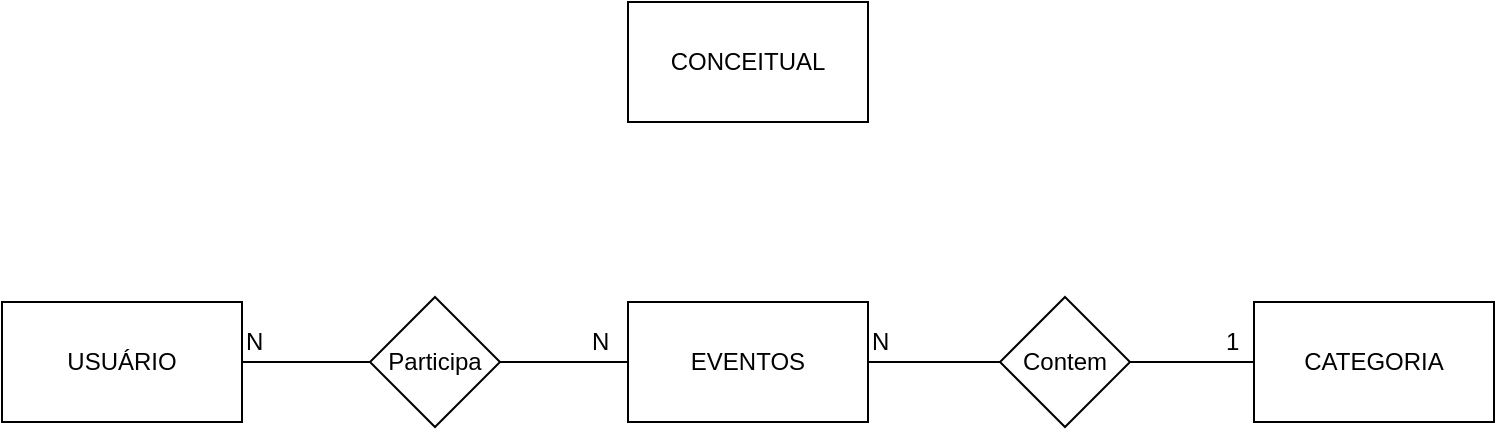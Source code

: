<mxfile version="10.9.5" type="device"><diagram id="RxWMj_X6SPFz0gtZpuX0" name="Conceitual"><mxGraphModel dx="926" dy="628" grid="1" gridSize="10" guides="1" tooltips="1" connect="1" arrows="1" fold="1" page="1" pageScale="1" pageWidth="827" pageHeight="1169" math="0" shadow="0"><root><mxCell id="0"/><mxCell id="1" parent="0"/><mxCell id="575FnwZoIEgll9RzYJrD-1" value="CONCEITUAL" style="rounded=0;whiteSpace=wrap;html=1;" vertex="1" parent="1"><mxGeometry x="353" y="130" width="120" height="60" as="geometry"/></mxCell><mxCell id="575FnwZoIEgll9RzYJrD-2" value="EVENTOS" style="rounded=0;whiteSpace=wrap;html=1;" vertex="1" parent="1"><mxGeometry x="353" y="280" width="120" height="60" as="geometry"/></mxCell><mxCell id="575FnwZoIEgll9RzYJrD-4" value="USUÁRIO" style="rounded=0;whiteSpace=wrap;html=1;" vertex="1" parent="1"><mxGeometry x="40" y="280" width="120" height="60" as="geometry"/></mxCell><mxCell id="575FnwZoIEgll9RzYJrD-5" value="CATEGORIA" style="rounded=0;whiteSpace=wrap;html=1;" vertex="1" parent="1"><mxGeometry x="666" y="280" width="120" height="60" as="geometry"/></mxCell><mxCell id="575FnwZoIEgll9RzYJrD-8" value="" style="endArrow=none;html=1;entryX=0;entryY=0.5;entryDx=0;entryDy=0;" edge="1" parent="1" source="575FnwZoIEgll9RzYJrD-6" target="575FnwZoIEgll9RzYJrD-2"><mxGeometry width="50" height="50" relative="1" as="geometry"><mxPoint x="40" y="410" as="sourcePoint"/><mxPoint x="90" y="360" as="targetPoint"/></mxGeometry></mxCell><mxCell id="575FnwZoIEgll9RzYJrD-9" value="" style="endArrow=none;html=1;exitX=1;exitY=0.5;exitDx=0;exitDy=0;entryX=0;entryY=0.5;entryDx=0;entryDy=0;" edge="1" parent="1" target="575FnwZoIEgll9RzYJrD-5"><mxGeometry width="50" height="50" relative="1" as="geometry"><mxPoint x="595" y="310" as="sourcePoint"/><mxPoint x="630" y="350" as="targetPoint"/></mxGeometry></mxCell><mxCell id="575FnwZoIEgll9RzYJrD-6" value="Participa" style="rhombus;whiteSpace=wrap;html=1;" vertex="1" parent="1"><mxGeometry x="224" y="277.5" width="65" height="65" as="geometry"/></mxCell><mxCell id="575FnwZoIEgll9RzYJrD-10" value="" style="endArrow=none;html=1;entryX=0;entryY=0.5;entryDx=0;entryDy=0;" edge="1" parent="1" source="575FnwZoIEgll9RzYJrD-4" target="575FnwZoIEgll9RzYJrD-6"><mxGeometry width="50" height="50" relative="1" as="geometry"><mxPoint x="160" y="310" as="sourcePoint"/><mxPoint x="353" y="310" as="targetPoint"/></mxGeometry></mxCell><mxCell id="575FnwZoIEgll9RzYJrD-13" value="" style="endArrow=none;html=1;exitX=1;exitY=0.5;exitDx=0;exitDy=0;entryX=0;entryY=0.5;entryDx=0;entryDy=0;" edge="1" parent="1" source="575FnwZoIEgll9RzYJrD-2"><mxGeometry width="50" height="50" relative="1" as="geometry"><mxPoint x="473" y="310" as="sourcePoint"/><mxPoint x="545" y="310" as="targetPoint"/></mxGeometry></mxCell><mxCell id="575FnwZoIEgll9RzYJrD-14" value="N" style="text;html=1;resizable=0;points=[];autosize=1;align=left;verticalAlign=top;spacingTop=-4;" vertex="1" parent="1"><mxGeometry x="160" y="290" width="20" height="20" as="geometry"/></mxCell><mxCell id="575FnwZoIEgll9RzYJrD-15" value="N" style="text;html=1;resizable=0;points=[];autosize=1;align=left;verticalAlign=top;spacingTop=-4;" vertex="1" parent="1"><mxGeometry x="333" y="290" width="20" height="20" as="geometry"/></mxCell><mxCell id="575FnwZoIEgll9RzYJrD-16" value="N" style="text;html=1;resizable=0;points=[];autosize=1;align=left;verticalAlign=top;spacingTop=-4;" vertex="1" parent="1"><mxGeometry x="473" y="290" width="20" height="20" as="geometry"/></mxCell><mxCell id="575FnwZoIEgll9RzYJrD-17" value="1" style="text;html=1;resizable=0;points=[];autosize=1;align=left;verticalAlign=top;spacingTop=-4;" vertex="1" parent="1"><mxGeometry x="650" y="290" width="20" height="20" as="geometry"/></mxCell><mxCell id="vl9v8_y4kSNmb8Qb-5_Q-1" value="Contem" style="rhombus;whiteSpace=wrap;html=1;" vertex="1" parent="1"><mxGeometry x="539" y="277.5" width="65" height="65" as="geometry"/></mxCell></root></mxGraphModel></diagram><diagram id="cj9zWG1EMKxSdIZwHjQ2" name="Lógico"><mxGraphModel dx="926" dy="628" grid="1" gridSize="10" guides="1" tooltips="1" connect="1" arrows="1" fold="1" page="1" pageScale="1" pageWidth="827" pageHeight="1169" math="0" shadow="0"><root><mxCell id="t23iAX9D-7wuPMnvrs5t-0"/><mxCell id="t23iAX9D-7wuPMnvrs5t-1" parent="t23iAX9D-7wuPMnvrs5t-0"/><mxCell id="t23iAX9D-7wuPMnvrs5t-2" value="LÓGICO" style="rounded=0;whiteSpace=wrap;html=1;" vertex="1" parent="t23iAX9D-7wuPMnvrs5t-1"><mxGeometry x="228" y="80" width="120" height="60" as="geometry"/></mxCell><mxCell id="t23iAX9D-7wuPMnvrs5t-3" value="Usuário" style="swimlane;fontStyle=0;childLayout=stackLayout;horizontal=1;startSize=26;fillColor=#e0e0e0;horizontalStack=0;resizeParent=1;resizeParentMax=0;resizeLast=0;collapsible=1;marginBottom=0;swimlaneFillColor=#ffffff;align=center;fontSize=14;" vertex="1" parent="t23iAX9D-7wuPMnvrs5t-1"><mxGeometry x="70" y="200" width="160" height="160" as="geometry"/></mxCell><mxCell id="t23iAX9D-7wuPMnvrs5t-4" value="IdUsuario: Int" style="shape=partialRectangle;top=0;left=0;right=0;bottom=1;align=left;verticalAlign=middle;fillColor=none;spacingLeft=34;spacingRight=4;overflow=hidden;rotatable=0;points=[[0,0.5],[1,0.5]];portConstraint=eastwest;dropTarget=0;fontStyle=0;fontSize=12;" vertex="1" parent="t23iAX9D-7wuPMnvrs5t-3"><mxGeometry y="26" width="160" height="30" as="geometry"/></mxCell><mxCell id="t23iAX9D-7wuPMnvrs5t-5" value="PK" style="shape=partialRectangle;top=0;left=0;bottom=0;fillColor=none;align=left;verticalAlign=middle;spacingLeft=4;spacingRight=4;overflow=hidden;rotatable=0;points=[];portConstraint=eastwest;part=1;fontSize=12;" vertex="1" connectable="0" parent="t23iAX9D-7wuPMnvrs5t-4"><mxGeometry width="30" height="30" as="geometry"/></mxCell><mxCell id="t23iAX9D-7wuPMnvrs5t-6" value="Nome: Varchar(255)" style="shape=partialRectangle;top=0;left=0;right=0;bottom=0;align=left;verticalAlign=top;fillColor=none;spacingLeft=34;spacingRight=4;overflow=hidden;rotatable=0;points=[[0,0.5],[1,0.5]];portConstraint=eastwest;dropTarget=0;fontSize=12;" vertex="1" parent="t23iAX9D-7wuPMnvrs5t-3"><mxGeometry y="56" width="160" height="26" as="geometry"/></mxCell><mxCell id="t23iAX9D-7wuPMnvrs5t-7" value="" style="shape=partialRectangle;top=0;left=0;bottom=0;fillColor=none;align=left;verticalAlign=top;spacingLeft=4;spacingRight=4;overflow=hidden;rotatable=0;points=[];portConstraint=eastwest;part=1;fontSize=12;" vertex="1" connectable="0" parent="t23iAX9D-7wuPMnvrs5t-6"><mxGeometry width="30" height="26" as="geometry"/></mxCell><mxCell id="t23iAX9D-7wuPMnvrs5t-8" value="Email: Varchar(255)" style="shape=partialRectangle;top=0;left=0;right=0;bottom=0;align=left;verticalAlign=top;fillColor=none;spacingLeft=34;spacingRight=4;overflow=hidden;rotatable=0;points=[[0,0.5],[1,0.5]];portConstraint=eastwest;dropTarget=0;fontSize=12;" vertex="1" parent="t23iAX9D-7wuPMnvrs5t-3"><mxGeometry y="82" width="160" height="26" as="geometry"/></mxCell><mxCell id="t23iAX9D-7wuPMnvrs5t-9" value="" style="shape=partialRectangle;top=0;left=0;bottom=0;fillColor=none;align=left;verticalAlign=top;spacingLeft=4;spacingRight=4;overflow=hidden;rotatable=0;points=[];portConstraint=eastwest;part=1;fontSize=12;" vertex="1" connectable="0" parent="t23iAX9D-7wuPMnvrs5t-8"><mxGeometry width="30" height="26" as="geometry"/></mxCell><mxCell id="t23iAX9D-7wuPMnvrs5t-10" value="Senha: Varchar" style="shape=partialRectangle;top=0;left=0;right=0;bottom=0;align=left;verticalAlign=top;fillColor=none;spacingLeft=34;spacingRight=4;overflow=hidden;rotatable=0;points=[[0,0.5],[1,0.5]];portConstraint=eastwest;dropTarget=0;fontSize=12;" vertex="1" parent="t23iAX9D-7wuPMnvrs5t-3"><mxGeometry y="108" width="160" height="26" as="geometry"/></mxCell><mxCell id="t23iAX9D-7wuPMnvrs5t-11" value="" style="shape=partialRectangle;top=0;left=0;bottom=0;fillColor=none;align=left;verticalAlign=top;spacingLeft=4;spacingRight=4;overflow=hidden;rotatable=0;points=[];portConstraint=eastwest;part=1;fontSize=12;" vertex="1" connectable="0" parent="t23iAX9D-7wuPMnvrs5t-10"><mxGeometry width="30" height="26" as="geometry"/></mxCell><mxCell id="t23iAX9D-7wuPMnvrs5t-14" value="Permissão: Varchar" style="shape=partialRectangle;top=0;left=0;right=0;bottom=0;align=left;verticalAlign=top;fillColor=none;spacingLeft=34;spacingRight=4;overflow=hidden;rotatable=0;points=[[0,0.5],[1,0.5]];portConstraint=eastwest;dropTarget=0;fontSize=12;" vertex="1" parent="t23iAX9D-7wuPMnvrs5t-3"><mxGeometry y="134" width="160" height="26" as="geometry"/></mxCell><mxCell id="t23iAX9D-7wuPMnvrs5t-15" value="" style="shape=partialRectangle;top=0;left=0;bottom=0;fillColor=none;align=left;verticalAlign=top;spacingLeft=4;spacingRight=4;overflow=hidden;rotatable=0;points=[];portConstraint=eastwest;part=1;fontSize=12;" vertex="1" connectable="0" parent="t23iAX9D-7wuPMnvrs5t-14"><mxGeometry width="30" height="26" as="geometry"/></mxCell><mxCell id="t23iAX9D-7wuPMnvrs5t-27" value="Evento" style="swimlane;fontStyle=0;childLayout=stackLayout;horizontal=1;startSize=26;fillColor=#e0e0e0;horizontalStack=0;resizeParent=1;resizeParentMax=0;resizeLast=0;collapsible=1;marginBottom=0;swimlaneFillColor=#ffffff;align=center;fontSize=14;" vertex="1" parent="t23iAX9D-7wuPMnvrs5t-1"><mxGeometry x="60" y="398" width="180" height="212" as="geometry"/></mxCell><mxCell id="t23iAX9D-7wuPMnvrs5t-28" value="IdEvento: Int" style="shape=partialRectangle;top=0;left=0;right=0;bottom=1;align=left;verticalAlign=middle;fillColor=none;spacingLeft=34;spacingRight=4;overflow=hidden;rotatable=0;points=[[0,0.5],[1,0.5]];portConstraint=eastwest;dropTarget=0;fontStyle=0;fontSize=12;" vertex="1" parent="t23iAX9D-7wuPMnvrs5t-27"><mxGeometry y="26" width="180" height="30" as="geometry"/></mxCell><mxCell id="t23iAX9D-7wuPMnvrs5t-29" value="PK" style="shape=partialRectangle;top=0;left=0;bottom=0;fillColor=none;align=left;verticalAlign=middle;spacingLeft=4;spacingRight=4;overflow=hidden;rotatable=0;points=[];portConstraint=eastwest;part=1;fontSize=12;" vertex="1" connectable="0" parent="t23iAX9D-7wuPMnvrs5t-28"><mxGeometry width="30" height="30" as="geometry"/></mxCell><mxCell id="t23iAX9D-7wuPMnvrs5t-30" value="Titulo: Varchar(255)" style="shape=partialRectangle;top=0;left=0;right=0;bottom=0;align=left;verticalAlign=top;fillColor=none;spacingLeft=34;spacingRight=4;overflow=hidden;rotatable=0;points=[[0,0.5],[1,0.5]];portConstraint=eastwest;dropTarget=0;fontSize=12;" vertex="1" parent="t23iAX9D-7wuPMnvrs5t-27"><mxGeometry y="56" width="180" height="26" as="geometry"/></mxCell><mxCell id="t23iAX9D-7wuPMnvrs5t-31" value="" style="shape=partialRectangle;top=0;left=0;bottom=0;fillColor=none;align=left;verticalAlign=top;spacingLeft=4;spacingRight=4;overflow=hidden;rotatable=0;points=[];portConstraint=eastwest;part=1;fontSize=12;" vertex="1" connectable="0" parent="t23iAX9D-7wuPMnvrs5t-30"><mxGeometry width="30" height="26" as="geometry"/></mxCell><mxCell id="t23iAX9D-7wuPMnvrs5t-32" value="Descrição: Varchar(255)" style="shape=partialRectangle;top=0;left=0;right=0;bottom=0;align=left;verticalAlign=top;fillColor=none;spacingLeft=34;spacingRight=4;overflow=hidden;rotatable=0;points=[[0,0.5],[1,0.5]];portConstraint=eastwest;dropTarget=0;fontSize=12;" vertex="1" parent="t23iAX9D-7wuPMnvrs5t-27"><mxGeometry y="82" width="180" height="26" as="geometry"/></mxCell><mxCell id="t23iAX9D-7wuPMnvrs5t-33" value="" style="shape=partialRectangle;top=0;left=0;bottom=0;fillColor=none;align=left;verticalAlign=top;spacingLeft=4;spacingRight=4;overflow=hidden;rotatable=0;points=[];portConstraint=eastwest;part=1;fontSize=12;" vertex="1" connectable="0" parent="t23iAX9D-7wuPMnvrs5t-32"><mxGeometry width="30" height="26" as="geometry"/></mxCell><mxCell id="t23iAX9D-7wuPMnvrs5t-34" value="Data: DateTime" style="shape=partialRectangle;top=0;left=0;right=0;bottom=0;align=left;verticalAlign=top;fillColor=none;spacingLeft=34;spacingRight=4;overflow=hidden;rotatable=0;points=[[0,0.5],[1,0.5]];portConstraint=eastwest;dropTarget=0;fontSize=12;" vertex="1" parent="t23iAX9D-7wuPMnvrs5t-27"><mxGeometry y="108" width="180" height="26" as="geometry"/></mxCell><mxCell id="t23iAX9D-7wuPMnvrs5t-35" value="" style="shape=partialRectangle;top=0;left=0;bottom=0;fillColor=none;align=left;verticalAlign=top;spacingLeft=4;spacingRight=4;overflow=hidden;rotatable=0;points=[];portConstraint=eastwest;part=1;fontSize=12;" vertex="1" connectable="0" parent="t23iAX9D-7wuPMnvrs5t-34"><mxGeometry width="30" height="26" as="geometry"/></mxCell><mxCell id="t23iAX9D-7wuPMnvrs5t-36" value="Local: Varchar(255)" style="shape=partialRectangle;top=0;left=0;right=0;bottom=0;align=left;verticalAlign=top;fillColor=none;spacingLeft=34;spacingRight=4;overflow=hidden;rotatable=0;points=[[0,0.5],[1,0.5]];portConstraint=eastwest;dropTarget=0;fontSize=12;" vertex="1" parent="t23iAX9D-7wuPMnvrs5t-27"><mxGeometry y="134" width="180" height="26" as="geometry"/></mxCell><mxCell id="t23iAX9D-7wuPMnvrs5t-37" value="" style="shape=partialRectangle;top=0;left=0;bottom=0;fillColor=none;align=left;verticalAlign=top;spacingLeft=4;spacingRight=4;overflow=hidden;rotatable=0;points=[];portConstraint=eastwest;part=1;fontSize=12;" vertex="1" connectable="0" parent="t23iAX9D-7wuPMnvrs5t-36"><mxGeometry width="30" height="26" as="geometry"/></mxCell><mxCell id="t23iAX9D-7wuPMnvrs5t-38" value="Ativo: Int" style="shape=partialRectangle;top=0;left=0;right=0;bottom=0;align=left;verticalAlign=top;fillColor=none;spacingLeft=34;spacingRight=4;overflow=hidden;rotatable=0;points=[[0,0.5],[1,0.5]];portConstraint=eastwest;dropTarget=0;fontSize=12;" vertex="1" parent="t23iAX9D-7wuPMnvrs5t-27"><mxGeometry y="160" width="180" height="26" as="geometry"/></mxCell><mxCell id="t23iAX9D-7wuPMnvrs5t-39" value="" style="shape=partialRectangle;top=0;left=0;bottom=0;fillColor=none;align=left;verticalAlign=top;spacingLeft=4;spacingRight=4;overflow=hidden;rotatable=0;points=[];portConstraint=eastwest;part=1;fontSize=12;" vertex="1" connectable="0" parent="t23iAX9D-7wuPMnvrs5t-38"><mxGeometry width="30" height="26" as="geometry"/></mxCell><mxCell id="t23iAX9D-7wuPMnvrs5t-40" value="IdCategoria: Int" style="shape=partialRectangle;top=0;left=0;right=0;bottom=0;align=left;verticalAlign=top;fillColor=none;spacingLeft=34;spacingRight=4;overflow=hidden;rotatable=0;points=[[0,0.5],[1,0.5]];portConstraint=eastwest;dropTarget=0;fontSize=12;" vertex="1" parent="t23iAX9D-7wuPMnvrs5t-27"><mxGeometry y="186" width="180" height="26" as="geometry"/></mxCell><mxCell id="t23iAX9D-7wuPMnvrs5t-41" value="FK" style="shape=partialRectangle;top=0;left=0;bottom=0;fillColor=none;align=left;verticalAlign=top;spacingLeft=4;spacingRight=4;overflow=hidden;rotatable=0;points=[];portConstraint=eastwest;part=1;fontSize=12;" vertex="1" connectable="0" parent="t23iAX9D-7wuPMnvrs5t-40"><mxGeometry width="30" height="26" as="geometry"/></mxCell><mxCell id="t23iAX9D-7wuPMnvrs5t-53" value="Categoria" style="swimlane;fontStyle=0;childLayout=stackLayout;horizontal=1;startSize=26;fillColor=#e0e0e0;horizontalStack=0;resizeParent=1;resizeParentMax=0;resizeLast=0;collapsible=1;marginBottom=0;swimlaneFillColor=#ffffff;align=center;fontSize=14;" vertex="1" parent="t23iAX9D-7wuPMnvrs5t-1"><mxGeometry x="333" y="334" width="160" height="82" as="geometry"/></mxCell><mxCell id="t23iAX9D-7wuPMnvrs5t-54" value="IdCategoria: Int" style="shape=partialRectangle;top=0;left=0;right=0;bottom=1;align=left;verticalAlign=middle;fillColor=none;spacingLeft=34;spacingRight=4;overflow=hidden;rotatable=0;points=[[0,0.5],[1,0.5]];portConstraint=eastwest;dropTarget=0;fontStyle=0;fontSize=12;" vertex="1" parent="t23iAX9D-7wuPMnvrs5t-53"><mxGeometry y="26" width="160" height="30" as="geometry"/></mxCell><mxCell id="t23iAX9D-7wuPMnvrs5t-55" value="PK" style="shape=partialRectangle;top=0;left=0;bottom=0;fillColor=none;align=left;verticalAlign=middle;spacingLeft=4;spacingRight=4;overflow=hidden;rotatable=0;points=[];portConstraint=eastwest;part=1;fontSize=12;" vertex="1" connectable="0" parent="t23iAX9D-7wuPMnvrs5t-54"><mxGeometry width="30" height="30" as="geometry"/></mxCell><mxCell id="t23iAX9D-7wuPMnvrs5t-56" value="Nome: Varchar(255)" style="shape=partialRectangle;top=0;left=0;right=0;bottom=0;align=left;verticalAlign=top;fillColor=none;spacingLeft=34;spacingRight=4;overflow=hidden;rotatable=0;points=[[0,0.5],[1,0.5]];portConstraint=eastwest;dropTarget=0;fontSize=12;" vertex="1" parent="t23iAX9D-7wuPMnvrs5t-53"><mxGeometry y="56" width="160" height="26" as="geometry"/></mxCell><mxCell id="t23iAX9D-7wuPMnvrs5t-57" value="" style="shape=partialRectangle;top=0;left=0;bottom=0;fillColor=none;align=left;verticalAlign=top;spacingLeft=4;spacingRight=4;overflow=hidden;rotatable=0;points=[];portConstraint=eastwest;part=1;fontSize=12;" vertex="1" connectable="0" parent="t23iAX9D-7wuPMnvrs5t-56"><mxGeometry width="30" height="26" as="geometry"/></mxCell><mxCell id="t23iAX9D-7wuPMnvrs5t-64" value="Presença" style="swimlane;fontStyle=0;childLayout=stackLayout;horizontal=1;startSize=26;fillColor=#e0e0e0;horizontalStack=0;resizeParent=1;resizeParentMax=0;resizeLast=0;collapsible=1;marginBottom=0;swimlaneFillColor=#ffffff;align=center;fontSize=14;" vertex="1" parent="t23iAX9D-7wuPMnvrs5t-1"><mxGeometry x="333" y="200" width="160" height="82" as="geometry"/></mxCell><mxCell id="t23iAX9D-7wuPMnvrs5t-65" value="IdUsuario: Int" style="shape=partialRectangle;top=0;left=0;right=0;bottom=1;align=left;verticalAlign=middle;fillColor=none;spacingLeft=34;spacingRight=4;overflow=hidden;rotatable=0;points=[[0,0.5],[1,0.5]];portConstraint=eastwest;dropTarget=0;fontStyle=0;fontSize=12;" vertex="1" parent="t23iAX9D-7wuPMnvrs5t-64"><mxGeometry y="26" width="160" height="30" as="geometry"/></mxCell><mxCell id="t23iAX9D-7wuPMnvrs5t-66" value="FK" style="shape=partialRectangle;top=0;left=0;bottom=0;fillColor=none;align=left;verticalAlign=middle;spacingLeft=4;spacingRight=4;overflow=hidden;rotatable=0;points=[];portConstraint=eastwest;part=1;fontSize=12;" vertex="1" connectable="0" parent="t23iAX9D-7wuPMnvrs5t-65"><mxGeometry width="30" height="30" as="geometry"/></mxCell><mxCell id="t23iAX9D-7wuPMnvrs5t-67" value="IdEvento: Int" style="shape=partialRectangle;top=0;left=0;right=0;bottom=0;align=left;verticalAlign=top;fillColor=none;spacingLeft=34;spacingRight=4;overflow=hidden;rotatable=0;points=[[0,0.5],[1,0.5]];portConstraint=eastwest;dropTarget=0;fontSize=12;" vertex="1" parent="t23iAX9D-7wuPMnvrs5t-64"><mxGeometry y="56" width="160" height="26" as="geometry"/></mxCell><mxCell id="t23iAX9D-7wuPMnvrs5t-68" value="FK" style="shape=partialRectangle;top=0;left=0;bottom=0;fillColor=none;align=left;verticalAlign=top;spacingLeft=4;spacingRight=4;overflow=hidden;rotatable=0;points=[];portConstraint=eastwest;part=1;fontSize=12;" vertex="1" connectable="0" parent="t23iAX9D-7wuPMnvrs5t-67"><mxGeometry width="30" height="26" as="geometry"/></mxCell><mxCell id="t23iAX9D-7wuPMnvrs5t-76" value="" style="edgeStyle=entityRelationEdgeStyle;fontSize=12;html=1;endArrow=ERoneToMany;exitX=1;exitY=0.5;exitDx=0;exitDy=0;entryX=0;entryY=0.5;entryDx=0;entryDy=0;" edge="1" parent="t23iAX9D-7wuPMnvrs5t-1" source="t23iAX9D-7wuPMnvrs5t-28" target="t23iAX9D-7wuPMnvrs5t-67"><mxGeometry width="100" height="100" relative="1" as="geometry"><mxPoint x="70" y="640" as="sourcePoint"/><mxPoint x="170" y="540" as="targetPoint"/></mxGeometry></mxCell><mxCell id="t23iAX9D-7wuPMnvrs5t-78" value="" style="edgeStyle=entityRelationEdgeStyle;fontSize=12;html=1;endArrow=ERoneToMany;exitX=1;exitY=0.5;exitDx=0;exitDy=0;" edge="1" parent="t23iAX9D-7wuPMnvrs5t-1" source="t23iAX9D-7wuPMnvrs5t-54" target="t23iAX9D-7wuPMnvrs5t-40"><mxGeometry width="100" height="100" relative="1" as="geometry"><mxPoint x="70" y="710" as="sourcePoint"/><mxPoint x="170" y="610" as="targetPoint"/></mxGeometry></mxCell><mxCell id="fErFg9BMv_c7hEqyzZc7-0" value="" style="edgeStyle=entityRelationEdgeStyle;fontSize=12;html=1;endArrow=ERmany;startArrow=ERmany;exitX=1;exitY=0.5;exitDx=0;exitDy=0;entryX=0;entryY=0.5;entryDx=0;entryDy=0;" edge="1" parent="t23iAX9D-7wuPMnvrs5t-1" source="t23iAX9D-7wuPMnvrs5t-4" target="t23iAX9D-7wuPMnvrs5t-65"><mxGeometry width="100" height="100" relative="1" as="geometry"><mxPoint x="640" y="480" as="sourcePoint"/><mxPoint x="740" y="380" as="targetPoint"/></mxGeometry></mxCell></root></mxGraphModel></diagram></mxfile>